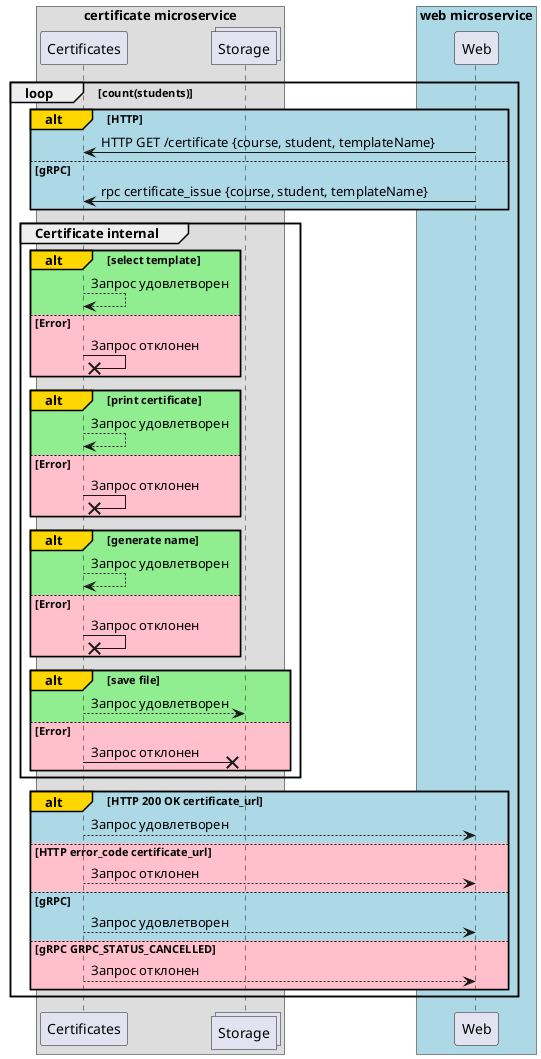@startuml
box certificate microservice
participant Certificates as Cert
collections Storage
end box 

box "web microservice" #LightBlue
participant Web as Web
end box 

loop count(students)
   alt#Gold #LightBlue HTTP
      Web -> Cert: HTTP GET /certificate {course, student, templateName}
   else #LightBlue gRPC
      Web -> Cert: rpc certificate_issue {course, student, templateName}
   end
   group Certificate internal 
    alt#Gold #LightGreen select template
    Cert --> Cert: Запрос удовлетворен
else #Pink Error
    Cert ->x Cert: Запрос отклонен
end
    alt#Gold #LightGreen print certificate
    Cert --> Cert: Запрос удовлетворен
else #Pink Error
    Cert ->x Cert: Запрос отклонен
end
     alt#Gold #LightGreen generate name
    Cert --> Cert: Запрос удовлетворен
else #Pink Error
    Cert ->x Cert: Запрос отклонен
end
     alt#Gold #LightGreen save file
    Cert --> Storage: Запрос удовлетворен
else #Pink Error
    Cert ->x Storage: Запрос отклонен
end
   end
alt#Gold #LightBlue HTTP 200 OK certificate_url
    Cert --> Web: Запрос удовлетворен
else #Pink HTTP error_code certificate_url
    Cert --> Web: Запрос отклонен
else #LightBlue gRPC
    Cert --> Web: Запрос удовлетворен
else #Pink gRPC GRPC_STATUS_CANCELLED
    Cert --> Web: Запрос отклонен
end
  
end
@enduml